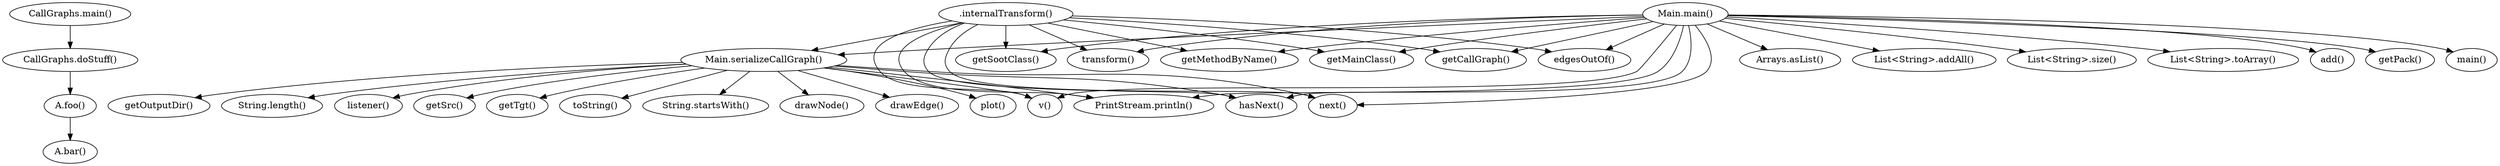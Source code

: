 digraph "call-graph" {
	"CallGraphs.main()"->"CallGraphs.doStuff()";
	"CallGraphs.doStuff()"->"A.foo()";
	"A.foo()"->"A.bar()";
	"Main.serializeCallGraph()"->"getOutputDir()";
	"Main.serializeCallGraph()"->"v()";
	"Main.serializeCallGraph()"->"String.length()";
	"Main.serializeCallGraph()"->"PrintStream.println()";
	"Main.serializeCallGraph()"->"listener()";
	"Main.serializeCallGraph()"->"hasNext()";
	"Main.serializeCallGraph()"->"next()";
	"Main.serializeCallGraph()"->"getSrc()";
	"Main.serializeCallGraph()"->"getTgt()";
	"Main.serializeCallGraph()"->"toString()";
	"Main.serializeCallGraph()"->"String.startsWith()";
	"Main.serializeCallGraph()"->"drawNode()";
	"Main.serializeCallGraph()"->"drawEdge()";
	"Main.serializeCallGraph()"->"plot()";
	"Main.main()"->"Arrays.asList()";
	"Main.main()"->"List<String>.addAll()";
	"Main.main()"->"List<String>.size()";
	"Main.main()"->"List<String>.toArray()";
	"Main.main()"->"transform()";
	"Main.main()"->"v()";
	"Main.main()"->"getSootClass()";
	"Main.main()"->"getMethodByName()";
	"Main.main()"->"getMainClass()";
	"Main.main()"->"getCallGraph()";
	"Main.main()"->"Main.serializeCallGraph()";
	"Main.main()"->"PrintStream.println()";
	"Main.main()"->"edgesOutOf()";
	"Main.main()"->"hasNext()";
	"Main.main()"->"next()";
	"Main.main()"->"add()";
	"Main.main()"->"getPack()";
	"Main.main()"->"main()";
	".internalTransform()"->"transform()";
	".internalTransform()"->"v()";
	".internalTransform()"->"getSootClass()";
	".internalTransform()"->"getMethodByName()";
	".internalTransform()"->"getMainClass()";
	".internalTransform()"->"getCallGraph()";
	".internalTransform()"->"Main.serializeCallGraph()";
	".internalTransform()"->"PrintStream.println()";
	".internalTransform()"->"edgesOutOf()";
	".internalTransform()"->"hasNext()";
	".internalTransform()"->"next()";
}